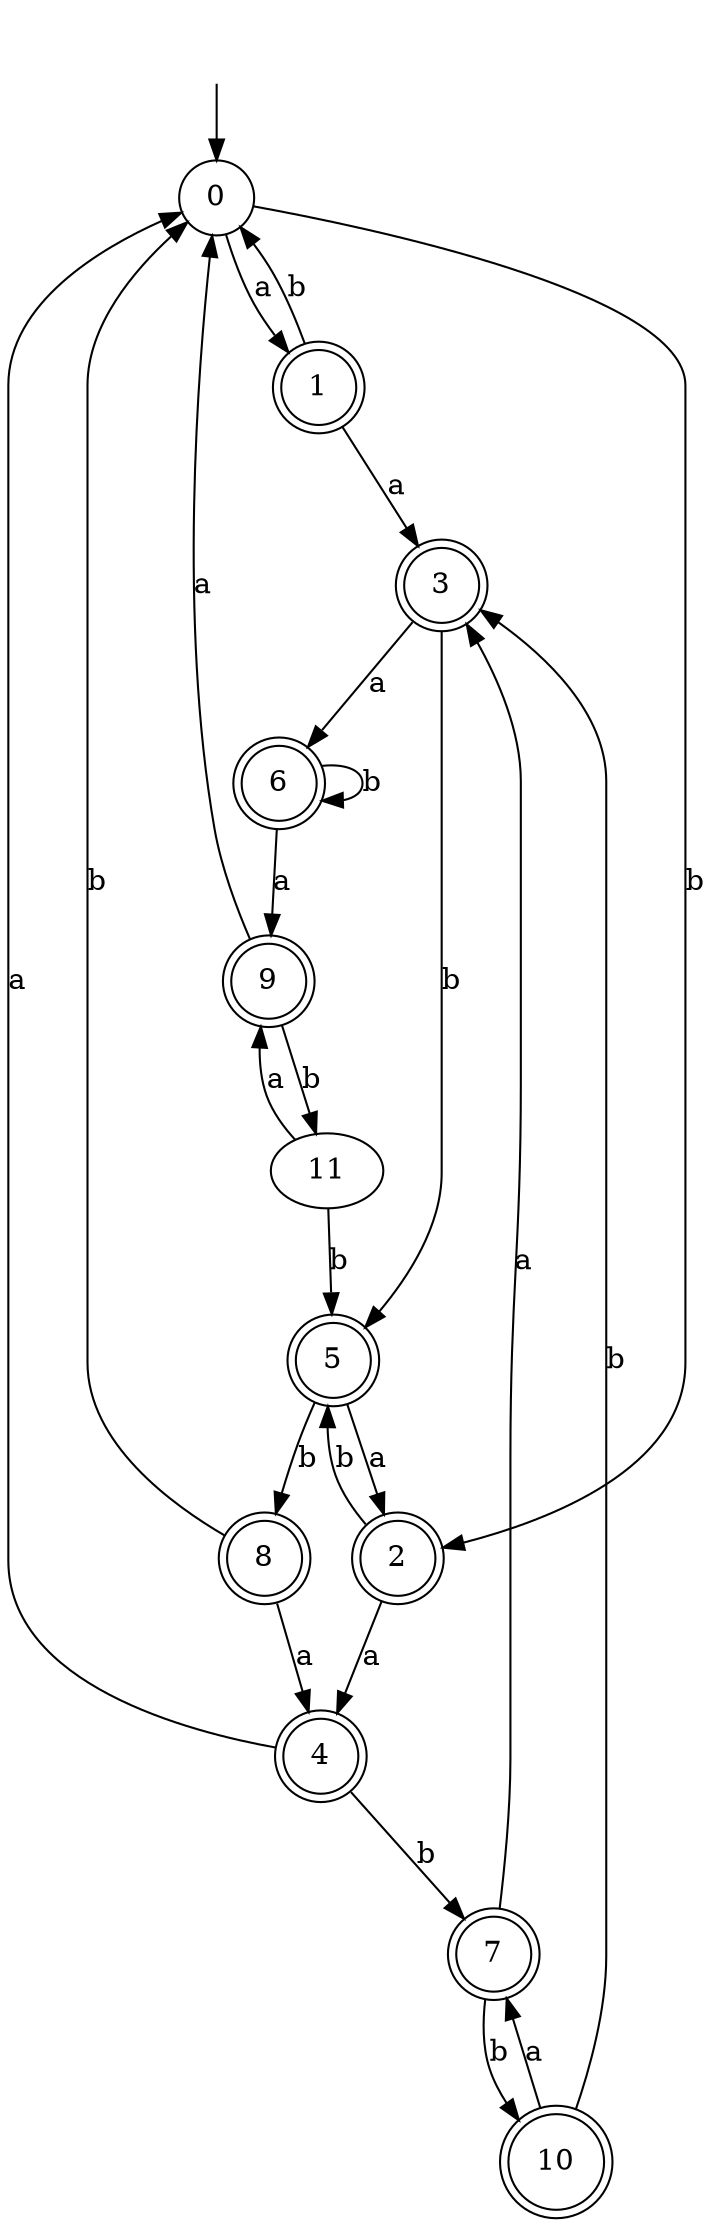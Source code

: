 digraph RandomDFA {
  __start0 [label="", shape=none];
  __start0 -> 0 [label=""];
  0 [shape=circle]
  0 -> 1 [label="a"]
  0 -> 2 [label="b"]
  1 [shape=doublecircle]
  1 -> 3 [label="a"]
  1 -> 0 [label="b"]
  2 [shape=doublecircle]
  2 -> 4 [label="a"]
  2 -> 5 [label="b"]
  3 [shape=doublecircle]
  3 -> 6 [label="a"]
  3 -> 5 [label="b"]
  4 [shape=doublecircle]
  4 -> 0 [label="a"]
  4 -> 7 [label="b"]
  5 [shape=doublecircle]
  5 -> 2 [label="a"]
  5 -> 8 [label="b"]
  6 [shape=doublecircle]
  6 -> 9 [label="a"]
  6 -> 6 [label="b"]
  7 [shape=doublecircle]
  7 -> 3 [label="a"]
  7 -> 10 [label="b"]
  8 [shape=doublecircle]
  8 -> 4 [label="a"]
  8 -> 0 [label="b"]
  9 [shape=doublecircle]
  9 -> 0 [label="a"]
  9 -> 11 [label="b"]
  10 [shape=doublecircle]
  10 -> 7 [label="a"]
  10 -> 3 [label="b"]
  11
  11 -> 9 [label="a"]
  11 -> 5 [label="b"]
}
